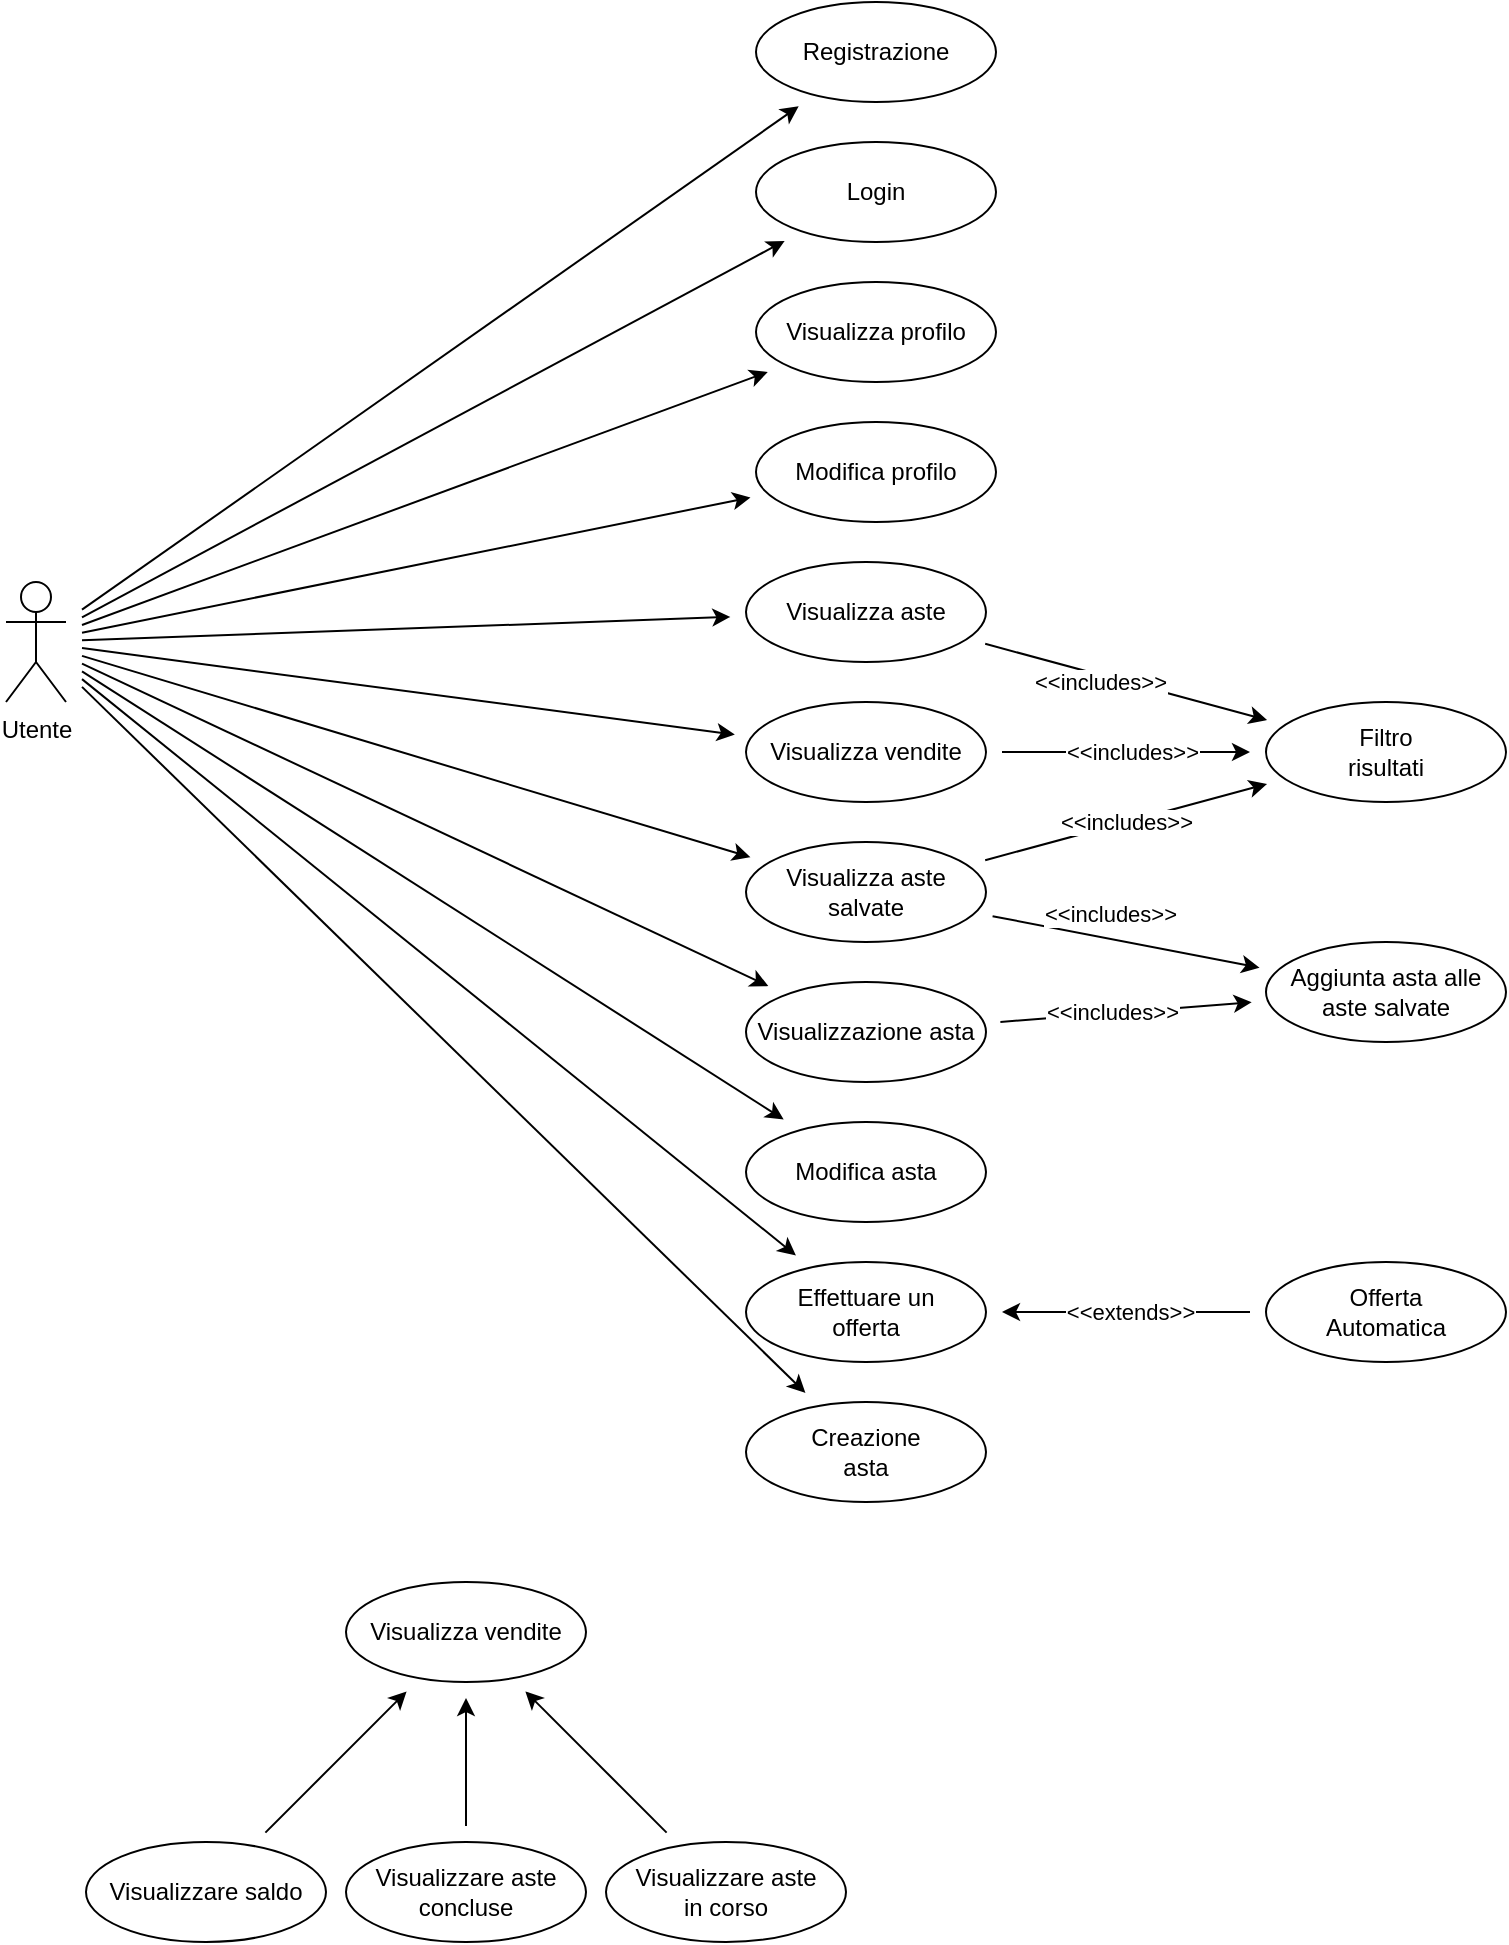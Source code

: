 <mxfile version="24.2.5" type="device">
  <diagram name="Page-1" id="b_zJH3Sg9wVDs8cVNdYo">
    <mxGraphModel dx="2284" dy="836" grid="1" gridSize="10" guides="1" tooltips="1" connect="1" arrows="1" fold="1" page="1" pageScale="1" pageWidth="850" pageHeight="1100" math="0" shadow="0">
      <root>
        <mxCell id="0" />
        <mxCell id="1" parent="0" />
        <mxCell id="v-7fdCc3VSDNyAbIxO-M-3" style="rounded=0;orthogonalLoop=1;jettySize=auto;html=1;targetPerimeterSpacing=8;sourcePerimeterSpacing=8;" parent="1" source="v-7fdCc3VSDNyAbIxO-M-1" target="v-7fdCc3VSDNyAbIxO-M-2" edge="1">
          <mxGeometry relative="1" as="geometry" />
        </mxCell>
        <mxCell id="BVloae3xDj17n_l1J_KQ-1" style="edgeStyle=none;shape=connector;rounded=0;orthogonalLoop=1;jettySize=auto;html=1;labelBackgroundColor=default;strokeColor=default;align=center;verticalAlign=middle;fontFamily=Helvetica;fontSize=11;fontColor=default;endArrow=classic;sourcePerimeterSpacing=8;targetPerimeterSpacing=8;" parent="1" source="v-7fdCc3VSDNyAbIxO-M-1" target="v-7fdCc3VSDNyAbIxO-M-4" edge="1">
          <mxGeometry relative="1" as="geometry" />
        </mxCell>
        <mxCell id="BVloae3xDj17n_l1J_KQ-3" style="edgeStyle=none;shape=connector;rounded=0;orthogonalLoop=1;jettySize=auto;html=1;labelBackgroundColor=default;strokeColor=default;align=center;verticalAlign=middle;fontFamily=Helvetica;fontSize=11;fontColor=default;endArrow=classic;sourcePerimeterSpacing=8;targetPerimeterSpacing=8;" parent="1" source="v-7fdCc3VSDNyAbIxO-M-1" target="v-7fdCc3VSDNyAbIxO-M-6" edge="1">
          <mxGeometry relative="1" as="geometry" />
        </mxCell>
        <mxCell id="BVloae3xDj17n_l1J_KQ-4" style="edgeStyle=none;shape=connector;rounded=0;orthogonalLoop=1;jettySize=auto;html=1;labelBackgroundColor=default;strokeColor=default;align=center;verticalAlign=middle;fontFamily=Helvetica;fontSize=11;fontColor=default;endArrow=classic;sourcePerimeterSpacing=8;targetPerimeterSpacing=8;" parent="1" source="v-7fdCc3VSDNyAbIxO-M-1" target="_Y4zRGpn23lwM58amZcz-3" edge="1">
          <mxGeometry relative="1" as="geometry" />
        </mxCell>
        <mxCell id="BVloae3xDj17n_l1J_KQ-5" style="edgeStyle=none;shape=connector;rounded=0;orthogonalLoop=1;jettySize=auto;html=1;labelBackgroundColor=default;strokeColor=default;align=center;verticalAlign=middle;fontFamily=Helvetica;fontSize=11;fontColor=default;endArrow=classic;sourcePerimeterSpacing=8;targetPerimeterSpacing=8;" parent="1" source="v-7fdCc3VSDNyAbIxO-M-1" target="_Y4zRGpn23lwM58amZcz-16" edge="1">
          <mxGeometry relative="1" as="geometry" />
        </mxCell>
        <mxCell id="BVloae3xDj17n_l1J_KQ-8" style="edgeStyle=none;shape=connector;rounded=0;orthogonalLoop=1;jettySize=auto;html=1;labelBackgroundColor=default;strokeColor=default;align=center;verticalAlign=middle;fontFamily=Helvetica;fontSize=11;fontColor=default;endArrow=classic;sourcePerimeterSpacing=8;targetPerimeterSpacing=8;" parent="1" source="v-7fdCc3VSDNyAbIxO-M-1" target="BVloae3xDj17n_l1J_KQ-6" edge="1">
          <mxGeometry relative="1" as="geometry" />
        </mxCell>
        <mxCell id="BVloae3xDj17n_l1J_KQ-22" style="edgeStyle=none;shape=connector;rounded=0;orthogonalLoop=1;jettySize=auto;html=1;labelBackgroundColor=default;strokeColor=default;align=center;verticalAlign=middle;fontFamily=Helvetica;fontSize=11;fontColor=default;endArrow=classic;sourcePerimeterSpacing=8;targetPerimeterSpacing=8;" parent="1" source="v-7fdCc3VSDNyAbIxO-M-1" target="_Y4zRGpn23lwM58amZcz-12" edge="1">
          <mxGeometry relative="1" as="geometry" />
        </mxCell>
        <mxCell id="BVloae3xDj17n_l1J_KQ-24" style="edgeStyle=none;shape=connector;rounded=0;orthogonalLoop=1;jettySize=auto;html=1;labelBackgroundColor=default;strokeColor=default;align=center;verticalAlign=middle;fontFamily=Helvetica;fontSize=11;fontColor=default;endArrow=classic;sourcePerimeterSpacing=8;targetPerimeterSpacing=8;" parent="1" source="v-7fdCc3VSDNyAbIxO-M-1" target="BVloae3xDj17n_l1J_KQ-23" edge="1">
          <mxGeometry relative="1" as="geometry" />
        </mxCell>
        <mxCell id="xHKkMoLyGsw5ubgnT-hc-3" style="edgeStyle=none;rounded=0;orthogonalLoop=1;jettySize=auto;html=1;strokeColor=default;align=center;verticalAlign=middle;fontFamily=Helvetica;fontSize=11;fontColor=default;labelBackgroundColor=default;endArrow=classic;sourcePerimeterSpacing=8;targetPerimeterSpacing=8;" parent="1" source="v-7fdCc3VSDNyAbIxO-M-1" target="xHKkMoLyGsw5ubgnT-hc-1" edge="1">
          <mxGeometry relative="1" as="geometry" />
        </mxCell>
        <mxCell id="xHKkMoLyGsw5ubgnT-hc-5" style="edgeStyle=none;rounded=0;orthogonalLoop=1;jettySize=auto;html=1;strokeColor=default;align=center;verticalAlign=middle;fontFamily=Helvetica;fontSize=11;fontColor=default;labelBackgroundColor=default;endArrow=classic;sourcePerimeterSpacing=8;targetPerimeterSpacing=8;" parent="1" source="v-7fdCc3VSDNyAbIxO-M-1" target="xHKkMoLyGsw5ubgnT-hc-4" edge="1">
          <mxGeometry relative="1" as="geometry" />
        </mxCell>
        <mxCell id="RWKme1ye9dwasMcwqmjX-3" style="edgeStyle=none;rounded=0;orthogonalLoop=1;jettySize=auto;html=1;strokeColor=default;align=center;verticalAlign=middle;fontFamily=Helvetica;fontSize=11;fontColor=default;labelBackgroundColor=default;endArrow=classic;sourcePerimeterSpacing=8;targetPerimeterSpacing=8;" parent="1" source="v-7fdCc3VSDNyAbIxO-M-1" target="pUck2fZG8C2ryXCL0jZi-1" edge="1">
          <mxGeometry relative="1" as="geometry" />
        </mxCell>
        <mxCell id="v-7fdCc3VSDNyAbIxO-M-1" value="Utente" style="shape=umlActor;verticalLabelPosition=bottom;verticalAlign=top;html=1;outlineConnect=0;" parent="1" vertex="1">
          <mxGeometry x="-10" y="400" width="30" height="60" as="geometry" />
        </mxCell>
        <mxCell id="v-7fdCc3VSDNyAbIxO-M-2" value="Registrazione" style="ellipse;whiteSpace=wrap;html=1;" parent="1" vertex="1">
          <mxGeometry x="365" y="110" width="120" height="50" as="geometry" />
        </mxCell>
        <mxCell id="v-7fdCc3VSDNyAbIxO-M-4" value="Login" style="ellipse;whiteSpace=wrap;html=1;" parent="1" vertex="1">
          <mxGeometry x="365" y="180" width="120" height="50" as="geometry" />
        </mxCell>
        <mxCell id="RWKme1ye9dwasMcwqmjX-4" style="edgeStyle=none;rounded=0;orthogonalLoop=1;jettySize=auto;html=1;strokeColor=default;align=center;verticalAlign=middle;fontFamily=Helvetica;fontSize=11;fontColor=default;labelBackgroundColor=default;endArrow=classic;sourcePerimeterSpacing=8;targetPerimeterSpacing=8;" parent="1" source="v-7fdCc3VSDNyAbIxO-M-6" target="pUck2fZG8C2ryXCL0jZi-2" edge="1">
          <mxGeometry relative="1" as="geometry" />
        </mxCell>
        <mxCell id="pUck2fZG8C2ryXCL0jZi-8" value="&amp;lt;&amp;lt;includes&amp;gt;&amp;gt;" style="edgeLabel;html=1;align=center;verticalAlign=middle;resizable=0;points=[];fontFamily=Helvetica;fontSize=11;fontColor=default;labelBackgroundColor=default;" parent="RWKme1ye9dwasMcwqmjX-4" connectable="0" vertex="1">
          <mxGeometry x="-0.111" y="1" relative="1" as="geometry">
            <mxPoint as="offset" />
          </mxGeometry>
        </mxCell>
        <mxCell id="v-7fdCc3VSDNyAbIxO-M-6" value="Visualizzazione asta" style="ellipse;whiteSpace=wrap;html=1;" parent="1" vertex="1">
          <mxGeometry x="360" y="600" width="120" height="50" as="geometry" />
        </mxCell>
        <mxCell id="_Y4zRGpn23lwM58amZcz-3" value="Effettuare un &lt;br&gt;offerta" style="ellipse;whiteSpace=wrap;html=1;" parent="1" vertex="1">
          <mxGeometry x="360" y="740" width="120" height="50" as="geometry" />
        </mxCell>
        <mxCell id="BVloae3xDj17n_l1J_KQ-33" style="edgeStyle=none;shape=connector;rounded=0;orthogonalLoop=1;jettySize=auto;html=1;labelBackgroundColor=default;strokeColor=default;align=center;verticalAlign=middle;fontFamily=Helvetica;fontSize=11;fontColor=default;endArrow=classic;sourcePerimeterSpacing=8;targetPerimeterSpacing=8;" parent="1" source="_Y4zRGpn23lwM58amZcz-12" target="_Y4zRGpn23lwM58amZcz-15" edge="1">
          <mxGeometry relative="1" as="geometry" />
        </mxCell>
        <mxCell id="BVloae3xDj17n_l1J_KQ-34" value="&amp;lt;&amp;lt;includes&amp;gt;&amp;gt;" style="edgeLabel;html=1;align=center;verticalAlign=middle;resizable=0;points=[];fontSize=11;fontFamily=Helvetica;fontColor=default;" parent="BVloae3xDj17n_l1J_KQ-33" connectable="0" vertex="1">
          <mxGeometry x="-0.174" y="-3" relative="1" as="geometry">
            <mxPoint as="offset" />
          </mxGeometry>
        </mxCell>
        <mxCell id="_Y4zRGpn23lwM58amZcz-12" value="Visualizza aste" style="ellipse;whiteSpace=wrap;html=1;" parent="1" vertex="1">
          <mxGeometry x="360" y="390" width="120" height="50" as="geometry" />
        </mxCell>
        <mxCell id="_Y4zRGpn23lwM58amZcz-15" value="Filtro&lt;br&gt;risultati" style="ellipse;whiteSpace=wrap;html=1;" parent="1" vertex="1">
          <mxGeometry x="620" y="460" width="120" height="50" as="geometry" />
        </mxCell>
        <mxCell id="_Y4zRGpn23lwM58amZcz-16" value="Creazione&lt;br&gt;asta" style="ellipse;whiteSpace=wrap;html=1;" parent="1" vertex="1">
          <mxGeometry x="360" y="810" width="120" height="50" as="geometry" />
        </mxCell>
        <mxCell id="pUck2fZG8C2ryXCL0jZi-5" style="edgeStyle=none;rounded=0;orthogonalLoop=1;jettySize=auto;html=1;strokeColor=default;align=center;verticalAlign=middle;fontFamily=Helvetica;fontSize=11;fontColor=default;labelBackgroundColor=default;endArrow=classic;sourcePerimeterSpacing=8;targetPerimeterSpacing=8;" parent="1" source="V8iu3NMJcIfSDHMfTlM--4" target="_Y4zRGpn23lwM58amZcz-3" edge="1">
          <mxGeometry relative="1" as="geometry" />
        </mxCell>
        <mxCell id="pUck2fZG8C2ryXCL0jZi-7" value="&amp;lt;&amp;lt;extends&amp;gt;&amp;gt;" style="edgeLabel;html=1;align=center;verticalAlign=middle;resizable=0;points=[];fontFamily=Helvetica;fontSize=11;fontColor=default;labelBackgroundColor=default;" parent="pUck2fZG8C2ryXCL0jZi-5" connectable="0" vertex="1">
          <mxGeometry x="-0.154" y="1" relative="1" as="geometry">
            <mxPoint x="-8" y="-1" as="offset" />
          </mxGeometry>
        </mxCell>
        <mxCell id="V8iu3NMJcIfSDHMfTlM--4" value="Offerta&lt;br&gt;Automatica" style="ellipse;whiteSpace=wrap;html=1;" parent="1" vertex="1">
          <mxGeometry x="620" y="740" width="120" height="50" as="geometry" />
        </mxCell>
        <mxCell id="9Fo_kt0ZILC8bcLMkkAb-26" style="edgeStyle=none;rounded=0;orthogonalLoop=1;jettySize=auto;html=1;strokeColor=default;align=center;verticalAlign=middle;fontFamily=Helvetica;fontSize=11;fontColor=default;labelBackgroundColor=default;endArrow=classic;sourcePerimeterSpacing=8;targetPerimeterSpacing=8;" parent="1" source="BVloae3xDj17n_l1J_KQ-6" target="_Y4zRGpn23lwM58amZcz-15" edge="1">
          <mxGeometry relative="1" as="geometry" />
        </mxCell>
        <mxCell id="BVloae3xDj17n_l1J_KQ-36" value="&amp;lt;&amp;lt;includes&amp;gt;&amp;gt;" style="edgeLabel;html=1;align=center;verticalAlign=middle;resizable=0;points=[];fontSize=11;fontFamily=Helvetica;fontColor=default;" parent="9Fo_kt0ZILC8bcLMkkAb-26" connectable="0" vertex="1">
          <mxGeometry x="0.042" relative="1" as="geometry">
            <mxPoint as="offset" />
          </mxGeometry>
        </mxCell>
        <mxCell id="BVloae3xDj17n_l1J_KQ-6" value="Visualizza vendite" style="ellipse;whiteSpace=wrap;html=1;" parent="1" vertex="1">
          <mxGeometry x="360" y="460" width="120" height="50" as="geometry" />
        </mxCell>
        <mxCell id="9Fo_kt0ZILC8bcLMkkAb-8" value="Visualizza vendite" style="ellipse;whiteSpace=wrap;html=1;" parent="1" vertex="1">
          <mxGeometry x="160" y="900" width="120" height="50" as="geometry" />
        </mxCell>
        <mxCell id="9Fo_kt0ZILC8bcLMkkAb-25" style="edgeStyle=none;rounded=0;orthogonalLoop=1;jettySize=auto;html=1;strokeColor=default;align=center;verticalAlign=middle;fontFamily=Helvetica;fontSize=11;fontColor=default;labelBackgroundColor=default;endArrow=classic;sourcePerimeterSpacing=8;targetPerimeterSpacing=8;" parent="1" source="9Fo_kt0ZILC8bcLMkkAb-9" target="9Fo_kt0ZILC8bcLMkkAb-8" edge="1">
          <mxGeometry relative="1" as="geometry" />
        </mxCell>
        <mxCell id="9Fo_kt0ZILC8bcLMkkAb-9" value="Visualizzare aste&lt;br&gt;concluse" style="ellipse;whiteSpace=wrap;html=1;" parent="1" vertex="1">
          <mxGeometry x="160" y="1030" width="120" height="50" as="geometry" />
        </mxCell>
        <mxCell id="9Fo_kt0ZILC8bcLMkkAb-24" style="edgeStyle=none;rounded=0;orthogonalLoop=1;jettySize=auto;html=1;strokeColor=default;align=center;verticalAlign=middle;fontFamily=Helvetica;fontSize=11;fontColor=default;labelBackgroundColor=default;endArrow=classic;sourcePerimeterSpacing=8;targetPerimeterSpacing=8;" parent="1" source="V8iu3NMJcIfSDHMfTlM--5" target="9Fo_kt0ZILC8bcLMkkAb-8" edge="1">
          <mxGeometry relative="1" as="geometry" />
        </mxCell>
        <mxCell id="V8iu3NMJcIfSDHMfTlM--5" value="Visualizzare aste&lt;br&gt;in corso" style="ellipse;whiteSpace=wrap;html=1;" parent="1" vertex="1">
          <mxGeometry x="290" y="1030" width="120" height="50" as="geometry" />
        </mxCell>
        <mxCell id="9Fo_kt0ZILC8bcLMkkAb-23" style="edgeStyle=none;rounded=0;orthogonalLoop=1;jettySize=auto;html=1;strokeColor=default;align=center;verticalAlign=middle;fontFamily=Helvetica;fontSize=11;fontColor=default;labelBackgroundColor=default;endArrow=classic;sourcePerimeterSpacing=8;targetPerimeterSpacing=8;" parent="1" source="9Fo_kt0ZILC8bcLMkkAb-10" target="9Fo_kt0ZILC8bcLMkkAb-8" edge="1">
          <mxGeometry relative="1" as="geometry" />
        </mxCell>
        <mxCell id="9Fo_kt0ZILC8bcLMkkAb-10" value="Visualizzare saldo" style="ellipse;whiteSpace=wrap;html=1;" parent="1" vertex="1">
          <mxGeometry x="30" y="1030" width="120" height="50" as="geometry" />
        </mxCell>
        <mxCell id="BVloae3xDj17n_l1J_KQ-23" value="Modifica asta" style="ellipse;whiteSpace=wrap;html=1;" parent="1" vertex="1">
          <mxGeometry x="360" y="670" width="120" height="50" as="geometry" />
        </mxCell>
        <mxCell id="xHKkMoLyGsw5ubgnT-hc-1" value="Visualizza profilo" style="ellipse;whiteSpace=wrap;html=1;" parent="1" vertex="1">
          <mxGeometry x="365" y="250" width="120" height="50" as="geometry" />
        </mxCell>
        <mxCell id="xHKkMoLyGsw5ubgnT-hc-4" value="Modifica profilo" style="ellipse;whiteSpace=wrap;html=1;" parent="1" vertex="1">
          <mxGeometry x="365" y="320" width="120" height="50" as="geometry" />
        </mxCell>
        <mxCell id="RWKme1ye9dwasMcwqmjX-5" style="edgeStyle=none;rounded=0;orthogonalLoop=1;jettySize=auto;html=1;strokeColor=default;align=center;verticalAlign=middle;fontFamily=Helvetica;fontSize=11;fontColor=default;labelBackgroundColor=default;endArrow=classic;sourcePerimeterSpacing=8;targetPerimeterSpacing=8;" parent="1" source="pUck2fZG8C2ryXCL0jZi-1" target="pUck2fZG8C2ryXCL0jZi-2" edge="1">
          <mxGeometry relative="1" as="geometry" />
        </mxCell>
        <mxCell id="pUck2fZG8C2ryXCL0jZi-9" value="&amp;lt;&amp;lt;includes&amp;gt;&amp;gt;" style="edgeLabel;html=1;align=center;verticalAlign=middle;resizable=0;points=[];fontFamily=Helvetica;fontSize=11;fontColor=default;labelBackgroundColor=default;" parent="RWKme1ye9dwasMcwqmjX-5" connectable="0" vertex="1">
          <mxGeometry x="-0.312" y="3" relative="1" as="geometry">
            <mxPoint x="12" y="-7" as="offset" />
          </mxGeometry>
        </mxCell>
        <mxCell id="pUck2fZG8C2ryXCL0jZi-10" value="&amp;lt;&amp;lt;includes&amp;gt;&amp;gt;" style="edgeStyle=none;rounded=0;orthogonalLoop=1;jettySize=auto;html=1;strokeColor=default;align=center;verticalAlign=middle;fontFamily=Helvetica;fontSize=11;fontColor=default;labelBackgroundColor=default;endArrow=classic;sourcePerimeterSpacing=8;targetPerimeterSpacing=8;" parent="1" source="pUck2fZG8C2ryXCL0jZi-1" target="_Y4zRGpn23lwM58amZcz-15" edge="1">
          <mxGeometry relative="1" as="geometry" />
        </mxCell>
        <mxCell id="pUck2fZG8C2ryXCL0jZi-1" value="Visualizza aste salvate" style="ellipse;whiteSpace=wrap;html=1;" parent="1" vertex="1">
          <mxGeometry x="360" y="530" width="120" height="50" as="geometry" />
        </mxCell>
        <mxCell id="pUck2fZG8C2ryXCL0jZi-2" value="Aggiunta asta alle aste salvate" style="ellipse;whiteSpace=wrap;html=1;" parent="1" vertex="1">
          <mxGeometry x="620" y="580" width="120" height="50" as="geometry" />
        </mxCell>
      </root>
    </mxGraphModel>
  </diagram>
</mxfile>
